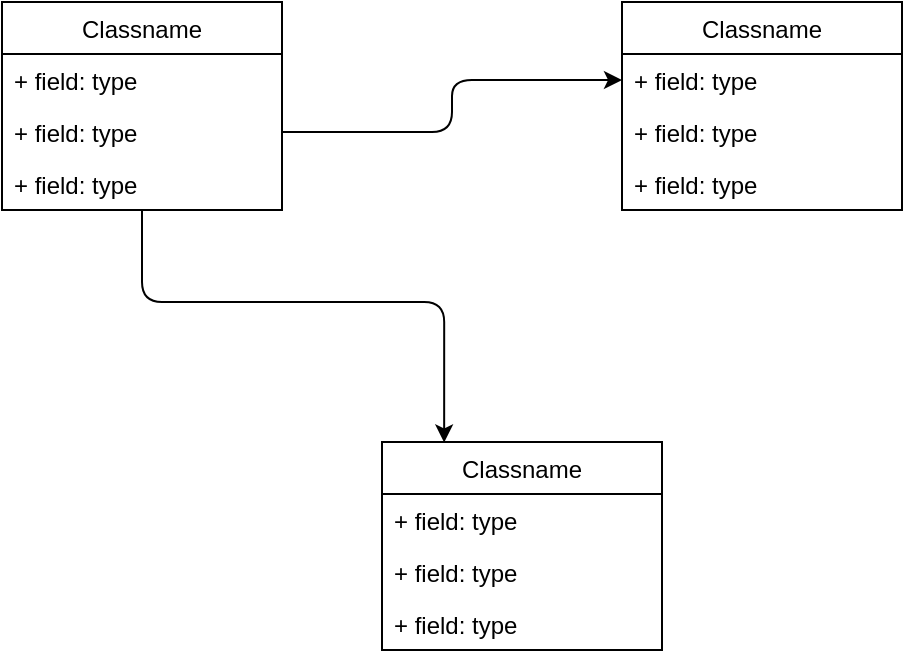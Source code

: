 <mxfile version="14.6.5" type="github">
  <diagram name="Page-1" id="efa7a0a1-bf9b-a30e-e6df-94a7791c09e9">
    <mxGraphModel dx="981" dy="526" grid="1" gridSize="10" guides="1" tooltips="1" connect="1" arrows="1" fold="1" page="1" pageScale="1" pageWidth="826" pageHeight="1169" background="#ffffff" math="0" shadow="0">
      <root>
        <mxCell id="0" />
        <mxCell id="1" parent="0" />
        <mxCell id="rxDSgbQ7p0PvRt7lGLsH-163" style="edgeStyle=orthogonalEdgeStyle;rounded=1;orthogonalLoop=1;jettySize=auto;html=1;entryX=0.222;entryY=0.002;entryDx=0;entryDy=0;entryPerimeter=0;" edge="1" parent="1" source="rxDSgbQ7p0PvRt7lGLsH-150" target="rxDSgbQ7p0PvRt7lGLsH-159">
          <mxGeometry relative="1" as="geometry">
            <Array as="points">
              <mxPoint x="230" y="370" />
              <mxPoint x="381" y="370" />
            </Array>
          </mxGeometry>
        </mxCell>
        <mxCell id="rxDSgbQ7p0PvRt7lGLsH-150" value="Classname" style="swimlane;fontStyle=0;childLayout=stackLayout;horizontal=1;startSize=26;fillColor=none;horizontalStack=0;resizeParent=1;resizeParentMax=0;resizeLast=0;collapsible=1;marginBottom=0;" vertex="1" parent="1">
          <mxGeometry x="160" y="220" width="140" height="104" as="geometry" />
        </mxCell>
        <mxCell id="rxDSgbQ7p0PvRt7lGLsH-151" value="+ field: type" style="text;strokeColor=none;fillColor=none;align=left;verticalAlign=top;spacingLeft=4;spacingRight=4;overflow=hidden;rotatable=0;points=[[0,0.5],[1,0.5]];portConstraint=eastwest;" vertex="1" parent="rxDSgbQ7p0PvRt7lGLsH-150">
          <mxGeometry y="26" width="140" height="26" as="geometry" />
        </mxCell>
        <mxCell id="rxDSgbQ7p0PvRt7lGLsH-152" value="+ field: type" style="text;strokeColor=none;fillColor=none;align=left;verticalAlign=top;spacingLeft=4;spacingRight=4;overflow=hidden;rotatable=0;points=[[0,0.5],[1,0.5]];portConstraint=eastwest;" vertex="1" parent="rxDSgbQ7p0PvRt7lGLsH-150">
          <mxGeometry y="52" width="140" height="26" as="geometry" />
        </mxCell>
        <mxCell id="rxDSgbQ7p0PvRt7lGLsH-153" value="+ field: type" style="text;strokeColor=none;fillColor=none;align=left;verticalAlign=top;spacingLeft=4;spacingRight=4;overflow=hidden;rotatable=0;points=[[0,0.5],[1,0.5]];portConstraint=eastwest;" vertex="1" parent="rxDSgbQ7p0PvRt7lGLsH-150">
          <mxGeometry y="78" width="140" height="26" as="geometry" />
        </mxCell>
        <mxCell id="rxDSgbQ7p0PvRt7lGLsH-154" value="Classname" style="swimlane;fontStyle=0;childLayout=stackLayout;horizontal=1;startSize=26;fillColor=none;horizontalStack=0;resizeParent=1;resizeParentMax=0;resizeLast=0;collapsible=1;marginBottom=0;" vertex="1" parent="1">
          <mxGeometry x="470" y="220" width="140" height="104" as="geometry" />
        </mxCell>
        <mxCell id="rxDSgbQ7p0PvRt7lGLsH-155" value="+ field: type" style="text;strokeColor=none;fillColor=none;align=left;verticalAlign=top;spacingLeft=4;spacingRight=4;overflow=hidden;rotatable=0;points=[[0,0.5],[1,0.5]];portConstraint=eastwest;" vertex="1" parent="rxDSgbQ7p0PvRt7lGLsH-154">
          <mxGeometry y="26" width="140" height="26" as="geometry" />
        </mxCell>
        <mxCell id="rxDSgbQ7p0PvRt7lGLsH-156" value="+ field: type" style="text;strokeColor=none;fillColor=none;align=left;verticalAlign=top;spacingLeft=4;spacingRight=4;overflow=hidden;rotatable=0;points=[[0,0.5],[1,0.5]];portConstraint=eastwest;" vertex="1" parent="rxDSgbQ7p0PvRt7lGLsH-154">
          <mxGeometry y="52" width="140" height="26" as="geometry" />
        </mxCell>
        <mxCell id="rxDSgbQ7p0PvRt7lGLsH-157" value="+ field: type" style="text;strokeColor=none;fillColor=none;align=left;verticalAlign=top;spacingLeft=4;spacingRight=4;overflow=hidden;rotatable=0;points=[[0,0.5],[1,0.5]];portConstraint=eastwest;" vertex="1" parent="rxDSgbQ7p0PvRt7lGLsH-154">
          <mxGeometry y="78" width="140" height="26" as="geometry" />
        </mxCell>
        <mxCell id="rxDSgbQ7p0PvRt7lGLsH-158" style="edgeStyle=orthogonalEdgeStyle;rounded=1;orthogonalLoop=1;jettySize=auto;html=1;exitX=1;exitY=0.5;exitDx=0;exitDy=0;" edge="1" parent="1" source="rxDSgbQ7p0PvRt7lGLsH-152" target="rxDSgbQ7p0PvRt7lGLsH-155">
          <mxGeometry relative="1" as="geometry" />
        </mxCell>
        <mxCell id="rxDSgbQ7p0PvRt7lGLsH-159" value="Classname" style="swimlane;fontStyle=0;childLayout=stackLayout;horizontal=1;startSize=26;fillColor=none;horizontalStack=0;resizeParent=1;resizeParentMax=0;resizeLast=0;collapsible=1;marginBottom=0;" vertex="1" parent="1">
          <mxGeometry x="350" y="440" width="140" height="104" as="geometry" />
        </mxCell>
        <mxCell id="rxDSgbQ7p0PvRt7lGLsH-160" value="+ field: type" style="text;strokeColor=none;fillColor=none;align=left;verticalAlign=top;spacingLeft=4;spacingRight=4;overflow=hidden;rotatable=0;points=[[0,0.5],[1,0.5]];portConstraint=eastwest;" vertex="1" parent="rxDSgbQ7p0PvRt7lGLsH-159">
          <mxGeometry y="26" width="140" height="26" as="geometry" />
        </mxCell>
        <mxCell id="rxDSgbQ7p0PvRt7lGLsH-161" value="+ field: type" style="text;strokeColor=none;fillColor=none;align=left;verticalAlign=top;spacingLeft=4;spacingRight=4;overflow=hidden;rotatable=0;points=[[0,0.5],[1,0.5]];portConstraint=eastwest;" vertex="1" parent="rxDSgbQ7p0PvRt7lGLsH-159">
          <mxGeometry y="52" width="140" height="26" as="geometry" />
        </mxCell>
        <mxCell id="rxDSgbQ7p0PvRt7lGLsH-162" value="+ field: type" style="text;strokeColor=none;fillColor=none;align=left;verticalAlign=top;spacingLeft=4;spacingRight=4;overflow=hidden;rotatable=0;points=[[0,0.5],[1,0.5]];portConstraint=eastwest;" vertex="1" parent="rxDSgbQ7p0PvRt7lGLsH-159">
          <mxGeometry y="78" width="140" height="26" as="geometry" />
        </mxCell>
      </root>
    </mxGraphModel>
  </diagram>
</mxfile>

